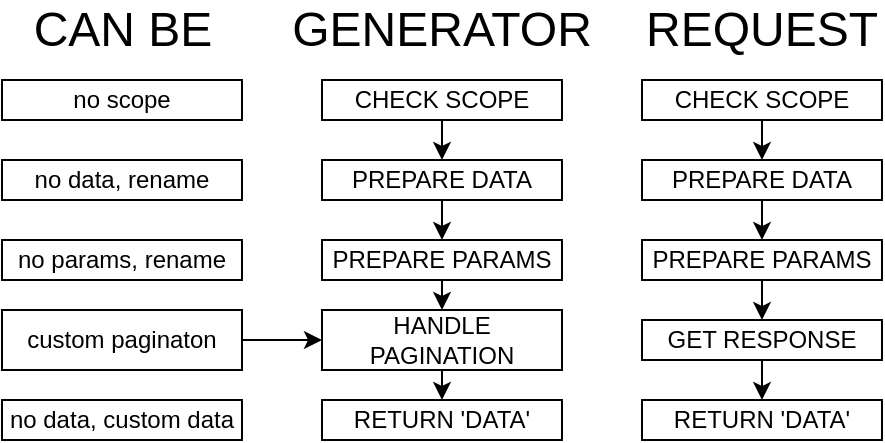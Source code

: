 <mxfile version="14.1.8" type="device"><diagram id="lQyoRWqIhWFNXfIRLiep" name="Страница 1"><mxGraphModel dx="511" dy="749" grid="1" gridSize="10" guides="1" tooltips="1" connect="1" arrows="1" fold="1" page="1" pageScale="1" pageWidth="1200" pageHeight="1920" math="0" shadow="0"><root><mxCell id="0"/><mxCell id="1" parent="0"/><mxCell id="HUyJNQMZ0OnvXSMEQ-CI-3" style="edgeStyle=orthogonalEdgeStyle;rounded=0;orthogonalLoop=1;jettySize=auto;html=1;exitX=0.5;exitY=1;exitDx=0;exitDy=0;entryX=0.5;entryY=0;entryDx=0;entryDy=0;" edge="1" parent="1" source="HUyJNQMZ0OnvXSMEQ-CI-1" target="HUyJNQMZ0OnvXSMEQ-CI-2"><mxGeometry relative="1" as="geometry"/></mxCell><mxCell id="HUyJNQMZ0OnvXSMEQ-CI-1" value="CHECK SCOPE" style="rounded=0;whiteSpace=wrap;html=1;" vertex="1" parent="1"><mxGeometry x="460" y="260" width="120" height="20" as="geometry"/></mxCell><mxCell id="HUyJNQMZ0OnvXSMEQ-CI-5" style="edgeStyle=orthogonalEdgeStyle;rounded=0;orthogonalLoop=1;jettySize=auto;html=1;exitX=0.5;exitY=1;exitDx=0;exitDy=0;entryX=0.5;entryY=0;entryDx=0;entryDy=0;" edge="1" parent="1" source="HUyJNQMZ0OnvXSMEQ-CI-2" target="HUyJNQMZ0OnvXSMEQ-CI-4"><mxGeometry relative="1" as="geometry"/></mxCell><mxCell id="HUyJNQMZ0OnvXSMEQ-CI-2" value="PREPARE DATA" style="rounded=0;whiteSpace=wrap;html=1;" vertex="1" parent="1"><mxGeometry x="460" y="300" width="120" height="20" as="geometry"/></mxCell><mxCell id="HUyJNQMZ0OnvXSMEQ-CI-7" style="edgeStyle=orthogonalEdgeStyle;rounded=0;orthogonalLoop=1;jettySize=auto;html=1;exitX=0.5;exitY=1;exitDx=0;exitDy=0;entryX=0.5;entryY=0;entryDx=0;entryDy=0;" edge="1" parent="1" source="HUyJNQMZ0OnvXSMEQ-CI-4" target="HUyJNQMZ0OnvXSMEQ-CI-6"><mxGeometry relative="1" as="geometry"/></mxCell><mxCell id="HUyJNQMZ0OnvXSMEQ-CI-4" value="PREPARE PARAMS" style="rounded=0;whiteSpace=wrap;html=1;" vertex="1" parent="1"><mxGeometry x="460" y="340" width="120" height="20" as="geometry"/></mxCell><mxCell id="HUyJNQMZ0OnvXSMEQ-CI-9" style="edgeStyle=orthogonalEdgeStyle;rounded=0;orthogonalLoop=1;jettySize=auto;html=1;exitX=0.5;exitY=1;exitDx=0;exitDy=0;entryX=0.5;entryY=0;entryDx=0;entryDy=0;" edge="1" parent="1" source="HUyJNQMZ0OnvXSMEQ-CI-6" target="HUyJNQMZ0OnvXSMEQ-CI-8"><mxGeometry relative="1" as="geometry"/></mxCell><mxCell id="HUyJNQMZ0OnvXSMEQ-CI-6" value="GET RESPONSE" style="rounded=0;whiteSpace=wrap;html=1;" vertex="1" parent="1"><mxGeometry x="460" y="380" width="120" height="20" as="geometry"/></mxCell><mxCell id="HUyJNQMZ0OnvXSMEQ-CI-8" value="RETURN 'DATA'" style="rounded=0;whiteSpace=wrap;html=1;" vertex="1" parent="1"><mxGeometry x="460" y="420" width="120" height="20" as="geometry"/></mxCell><mxCell id="HUyJNQMZ0OnvXSMEQ-CI-10" value="REQUEST" style="text;html=1;strokeColor=none;fillColor=none;align=center;verticalAlign=middle;whiteSpace=wrap;rounded=0;fontSize=24;" vertex="1" parent="1"><mxGeometry x="460" y="220" width="120" height="30" as="geometry"/></mxCell><mxCell id="HUyJNQMZ0OnvXSMEQ-CI-11" style="edgeStyle=orthogonalEdgeStyle;rounded=0;orthogonalLoop=1;jettySize=auto;html=1;exitX=0.5;exitY=1;exitDx=0;exitDy=0;entryX=0.5;entryY=0;entryDx=0;entryDy=0;" edge="1" source="HUyJNQMZ0OnvXSMEQ-CI-12" target="HUyJNQMZ0OnvXSMEQ-CI-14" parent="1"><mxGeometry relative="1" as="geometry"/></mxCell><mxCell id="HUyJNQMZ0OnvXSMEQ-CI-12" value="CHECK SCOPE" style="rounded=0;whiteSpace=wrap;html=1;" vertex="1" parent="1"><mxGeometry x="300" y="260" width="120" height="20" as="geometry"/></mxCell><mxCell id="HUyJNQMZ0OnvXSMEQ-CI-13" style="edgeStyle=orthogonalEdgeStyle;rounded=0;orthogonalLoop=1;jettySize=auto;html=1;exitX=0.5;exitY=1;exitDx=0;exitDy=0;entryX=0.5;entryY=0;entryDx=0;entryDy=0;" edge="1" source="HUyJNQMZ0OnvXSMEQ-CI-14" target="HUyJNQMZ0OnvXSMEQ-CI-16" parent="1"><mxGeometry relative="1" as="geometry"/></mxCell><mxCell id="HUyJNQMZ0OnvXSMEQ-CI-14" value="PREPARE DATA" style="rounded=0;whiteSpace=wrap;html=1;" vertex="1" parent="1"><mxGeometry x="300" y="300" width="120" height="20" as="geometry"/></mxCell><mxCell id="HUyJNQMZ0OnvXSMEQ-CI-15" style="edgeStyle=orthogonalEdgeStyle;rounded=0;orthogonalLoop=1;jettySize=auto;html=1;exitX=0.5;exitY=1;exitDx=0;exitDy=0;entryX=0.5;entryY=0;entryDx=0;entryDy=0;" edge="1" source="HUyJNQMZ0OnvXSMEQ-CI-16" target="HUyJNQMZ0OnvXSMEQ-CI-18" parent="1"><mxGeometry relative="1" as="geometry"/></mxCell><mxCell id="HUyJNQMZ0OnvXSMEQ-CI-16" value="PREPARE PARAMS" style="rounded=0;whiteSpace=wrap;html=1;" vertex="1" parent="1"><mxGeometry x="300" y="340" width="120" height="20" as="geometry"/></mxCell><mxCell id="HUyJNQMZ0OnvXSMEQ-CI-17" style="edgeStyle=orthogonalEdgeStyle;rounded=0;orthogonalLoop=1;jettySize=auto;html=1;exitX=0.5;exitY=1;exitDx=0;exitDy=0;entryX=0.5;entryY=0;entryDx=0;entryDy=0;" edge="1" source="HUyJNQMZ0OnvXSMEQ-CI-18" target="HUyJNQMZ0OnvXSMEQ-CI-19" parent="1"><mxGeometry relative="1" as="geometry"/></mxCell><mxCell id="HUyJNQMZ0OnvXSMEQ-CI-18" value="HANDLE PAGINATION" style="rounded=0;whiteSpace=wrap;html=1;" vertex="1" parent="1"><mxGeometry x="300" y="375" width="120" height="30" as="geometry"/></mxCell><mxCell id="HUyJNQMZ0OnvXSMEQ-CI-19" value="RETURN 'DATA'" style="rounded=0;whiteSpace=wrap;html=1;" vertex="1" parent="1"><mxGeometry x="300" y="420" width="120" height="20" as="geometry"/></mxCell><mxCell id="HUyJNQMZ0OnvXSMEQ-CI-20" value="GENERATOR" style="text;html=1;strokeColor=none;fillColor=none;align=center;verticalAlign=middle;whiteSpace=wrap;rounded=0;fontSize=24;" vertex="1" parent="1"><mxGeometry x="285" y="220" width="150" height="30" as="geometry"/></mxCell><mxCell id="HUyJNQMZ0OnvXSMEQ-CI-21" value="CAN BE" style="text;html=1;align=center;verticalAlign=middle;resizable=0;points=[];autosize=1;fontSize=24;" vertex="1" parent="1"><mxGeometry x="150" y="220" width="100" height="30" as="geometry"/></mxCell><mxCell id="HUyJNQMZ0OnvXSMEQ-CI-24" value="no scope" style="rounded=0;whiteSpace=wrap;html=1;" vertex="1" parent="1"><mxGeometry x="140" y="260" width="120" height="20" as="geometry"/></mxCell><mxCell id="HUyJNQMZ0OnvXSMEQ-CI-25" value="no data, rename" style="rounded=0;whiteSpace=wrap;html=1;" vertex="1" parent="1"><mxGeometry x="140" y="300" width="120" height="20" as="geometry"/></mxCell><mxCell id="HUyJNQMZ0OnvXSMEQ-CI-26" value="no params, rename" style="rounded=0;whiteSpace=wrap;html=1;" vertex="1" parent="1"><mxGeometry x="140" y="340" width="120" height="20" as="geometry"/></mxCell><mxCell id="HUyJNQMZ0OnvXSMEQ-CI-29" value="" style="edgeStyle=orthogonalEdgeStyle;rounded=0;orthogonalLoop=1;jettySize=auto;html=1;fontSize=24;" edge="1" parent="1" source="HUyJNQMZ0OnvXSMEQ-CI-27" target="HUyJNQMZ0OnvXSMEQ-CI-18"><mxGeometry relative="1" as="geometry"/></mxCell><mxCell id="HUyJNQMZ0OnvXSMEQ-CI-27" value="custom paginaton" style="rounded=0;whiteSpace=wrap;html=1;" vertex="1" parent="1"><mxGeometry x="140" y="375" width="120" height="30" as="geometry"/></mxCell><mxCell id="HUyJNQMZ0OnvXSMEQ-CI-28" value="no data, custom data" style="rounded=0;whiteSpace=wrap;html=1;" vertex="1" parent="1"><mxGeometry x="140" y="420" width="120" height="20" as="geometry"/></mxCell></root></mxGraphModel></diagram></mxfile>